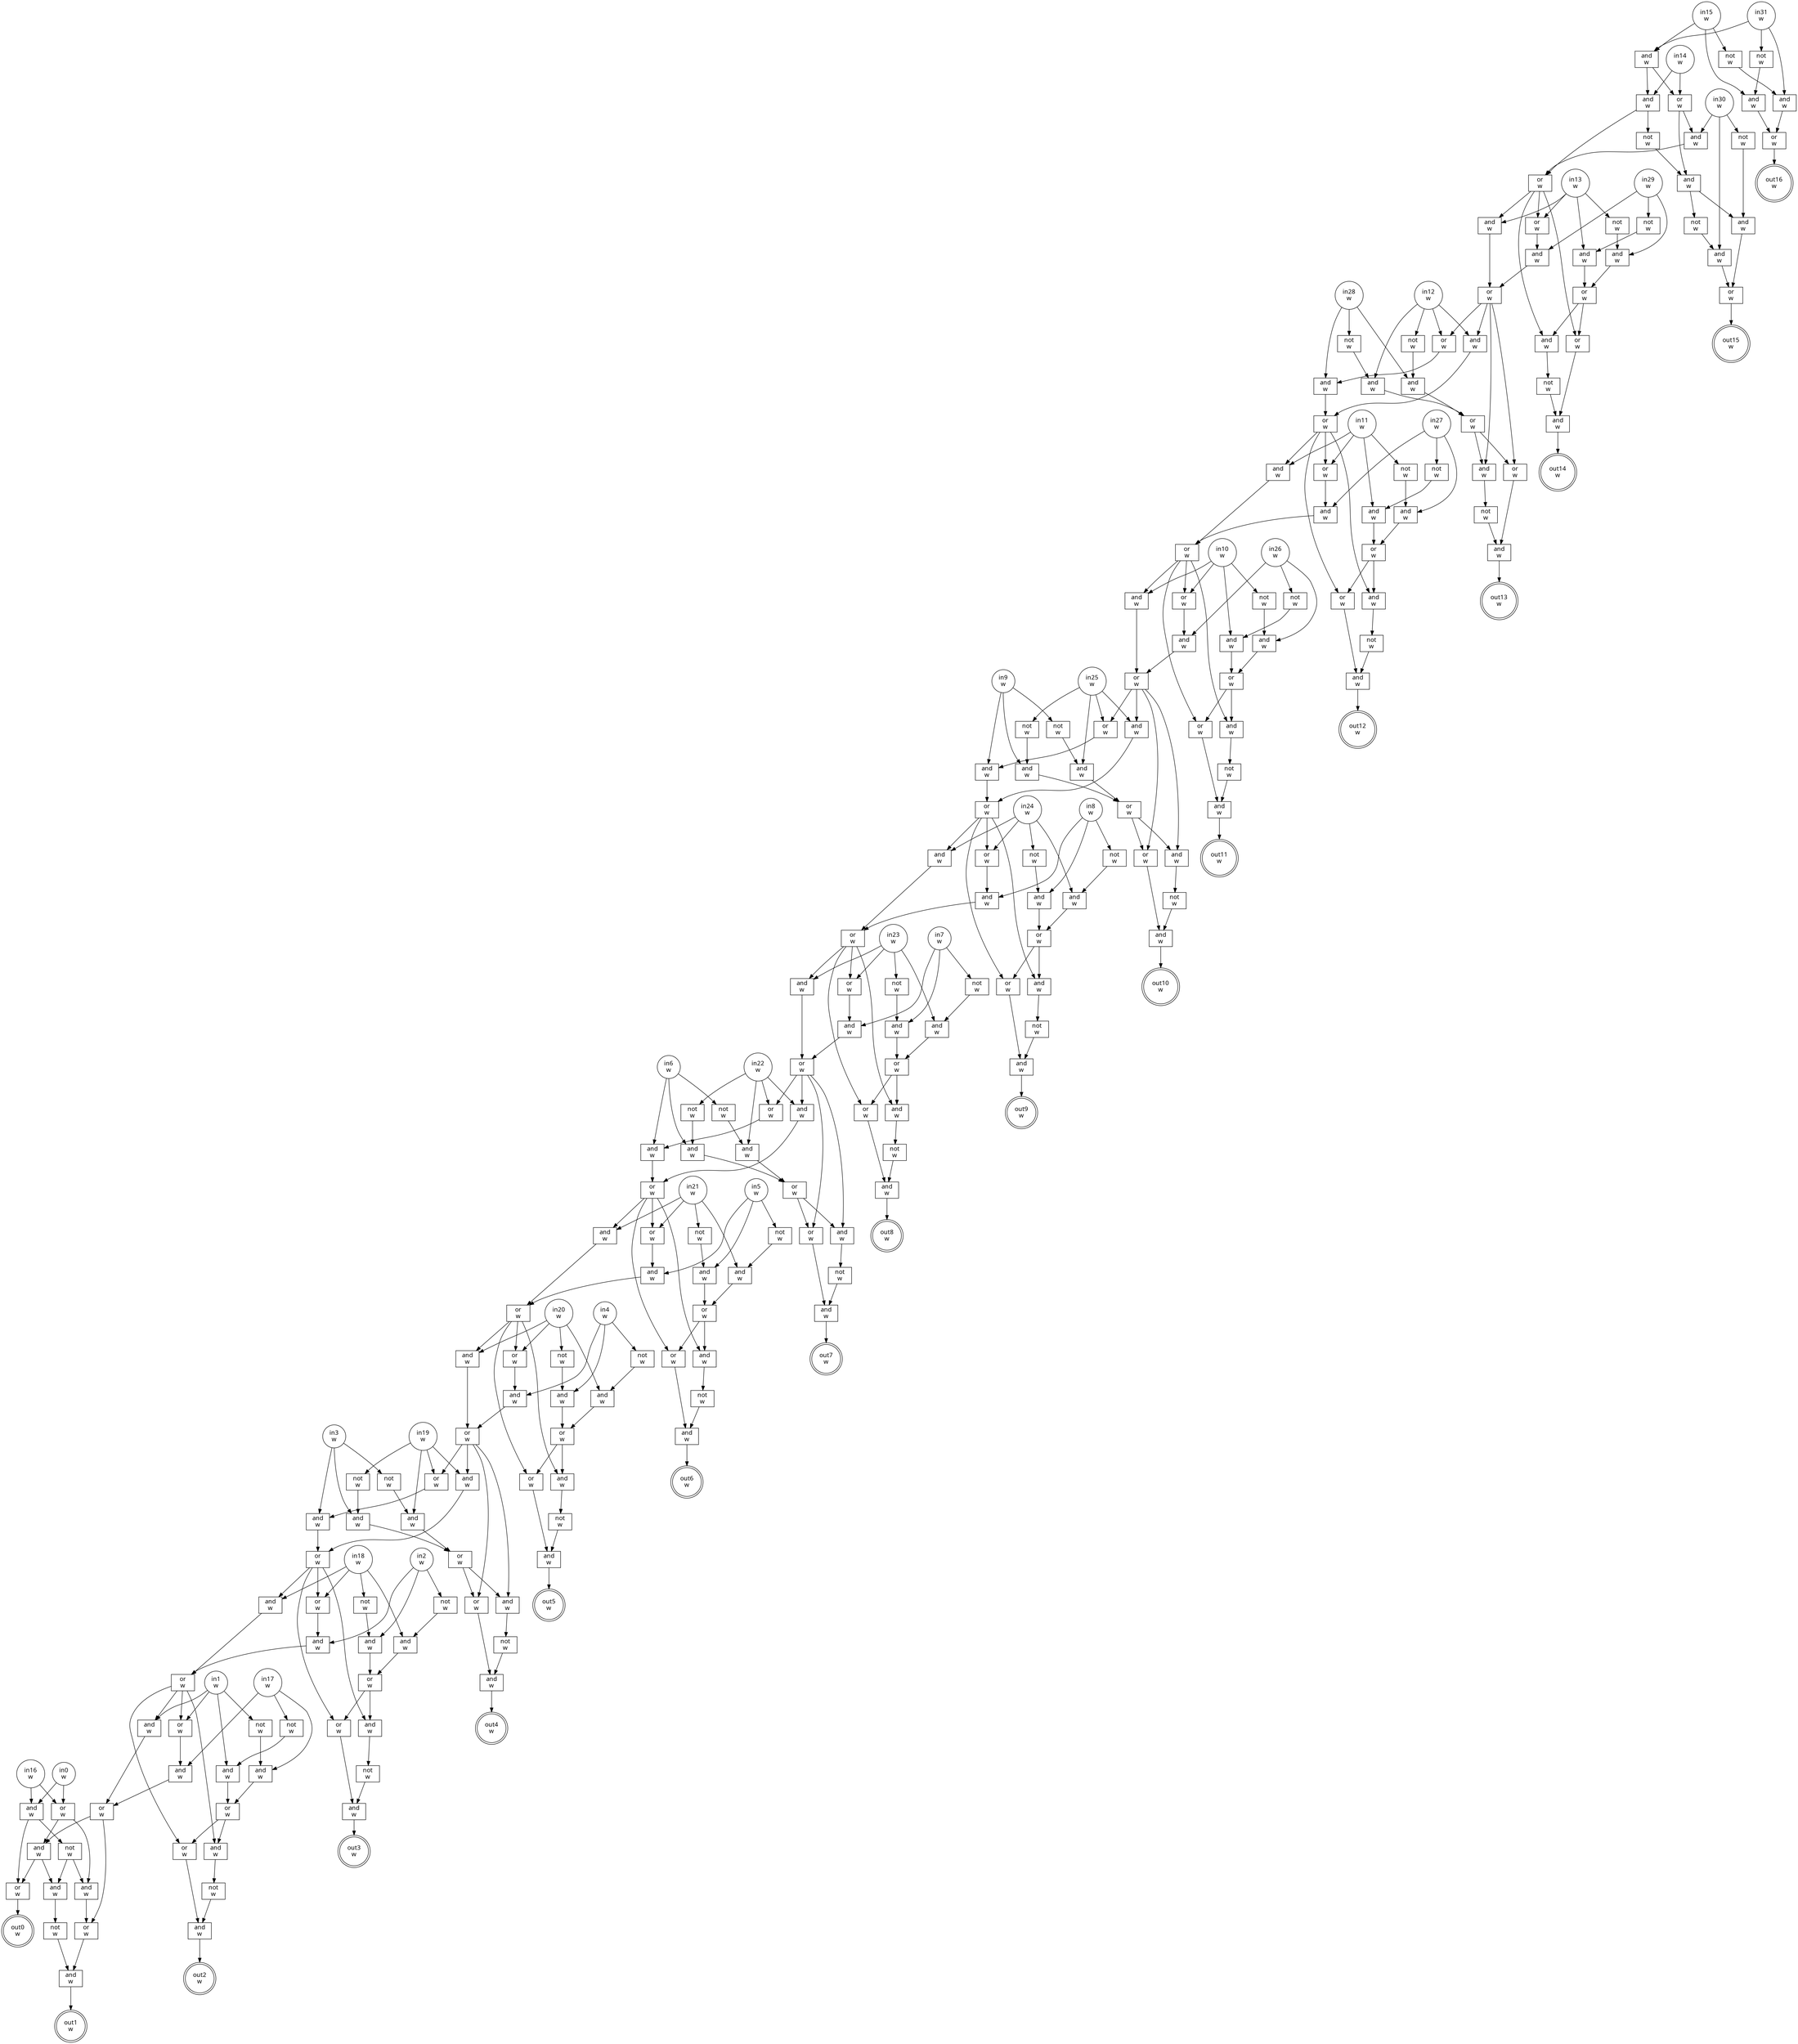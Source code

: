 digraph circuit{
	node [style = filled, fillcolor = white,shape=rect, fontname=geneva]
	g0 [label="in0\nw",shape=circle,fillcolor=white]
	g1 [label="in1\nw",shape=circle,fillcolor=white]
	g2 [label="in2\nw",shape=circle,fillcolor=white]
	g3 [label="in3\nw",shape=circle,fillcolor=white]
	g4 [label="in4\nw",shape=circle,fillcolor=white]
	g5 [label="in5\nw",shape=circle,fillcolor=white]
	g6 [label="in6\nw",shape=circle,fillcolor=white]
	g7 [label="in7\nw",shape=circle,fillcolor=white]
	g8 [label="in8\nw",shape=circle,fillcolor=white]
	g9 [label="in9\nw",shape=circle,fillcolor=white]
	g10 [label="in10\nw",shape=circle,fillcolor=white]
	g11 [label="in11\nw",shape=circle,fillcolor=white]
	g12 [label="in12\nw",shape=circle,fillcolor=white]
	g13 [label="in13\nw",shape=circle,fillcolor=white]
	g14 [label="in14\nw",shape=circle,fillcolor=white]
	g15 [label="in15\nw",shape=circle,fillcolor=white]
	g16 [label="in16\nw",shape=circle,fillcolor=white]
	g17 [label="in17\nw",shape=circle,fillcolor=white]
	g18 [label="in18\nw",shape=circle,fillcolor=white]
	g19 [label="in19\nw",shape=circle,fillcolor=white]
	g20 [label="in20\nw",shape=circle,fillcolor=white]
	g21 [label="in21\nw",shape=circle,fillcolor=white]
	g22 [label="in22\nw",shape=circle,fillcolor=white]
	g23 [label="in23\nw",shape=circle,fillcolor=white]
	g24 [label="in24\nw",shape=circle,fillcolor=white]
	g25 [label="in25\nw",shape=circle,fillcolor=white]
	g26 [label="in26\nw",shape=circle,fillcolor=white]
	g27 [label="in27\nw",shape=circle,fillcolor=white]
	g28 [label="in28\nw",shape=circle,fillcolor=white]
	g29 [label="in29\nw",shape=circle,fillcolor=white]
	g30 [label="in30\nw",shape=circle,fillcolor=white]
	g31 [label="in31\nw",shape=circle,fillcolor=white]
	g32 [label="not\nw",fillcolor=white]
	g33 [label="not\nw",fillcolor=white]
	g34 [label="not\nw",fillcolor=white]
	g35 [label="not\nw",fillcolor=white]
	g36 [label="not\nw",fillcolor=white]
	g37 [label="not\nw",fillcolor=white]
	g38 [label="not\nw",fillcolor=white]
	g39 [label="not\nw",fillcolor=white]
	g40 [label="not\nw",fillcolor=white]
	g41 [label="not\nw",fillcolor=white]
	g42 [label="not\nw",fillcolor=white]
	g43 [label="not\nw",fillcolor=white]
	g44 [label="not\nw",fillcolor=white]
	g45 [label="not\nw",fillcolor=white]
	g46 [label="not\nw",fillcolor=white]
	g47 [label="and\nw",fillcolor=white]
	g48 [label="and\nw",fillcolor=white]
	g49 [label="not\nw",fillcolor=white]
	g50 [label="and\nw",fillcolor=white]
	g51 [label="or\nw",fillcolor=white]
	g52 [label="and\nw",fillcolor=white]
	g53 [label="not\nw",fillcolor=white]
	g54 [label="or\nw",fillcolor=white]
	g55 [label="and\nw",fillcolor=white]
	g56 [label="and\nw",fillcolor=white]
	g57 [label="not\nw",fillcolor=white]
	g58 [label="and\nw",fillcolor=white]
	g59 [label="or\nw",fillcolor=white]
	g60 [label="and\nw",fillcolor=white]
	g61 [label="or\nw",fillcolor=white]
	g62 [label="and\nw",fillcolor=white]
	g63 [label="or\nw",fillcolor=white]
	g64 [label="and\nw",fillcolor=white]
	g65 [label="and\nw",fillcolor=white]
	g66 [label="or\nw",fillcolor=white]
	g67 [label="not\nw",fillcolor=white]
	g68 [label="and\nw",fillcolor=white]
	g69 [label="or\nw",fillcolor=white]
	g70 [label="and\nw",fillcolor=white]
	g71 [label="not\nw",fillcolor=white]
	g72 [label="or\nw",fillcolor=white]
	g73 [label="and\nw",fillcolor=white]
	g74 [label="and\nw",fillcolor=white]
	g75 [label="or\nw",fillcolor=white]
	g76 [label="and\nw",fillcolor=white]
	g77 [label="and\nw",fillcolor=white]
	g78 [label="or\nw",fillcolor=white]
	g79 [label="not\nw",fillcolor=white]
	g80 [label="and\nw",fillcolor=white]
	g81 [label="or\nw",fillcolor=white]
	g82 [label="and\nw",fillcolor=white]
	g83 [label="not\nw",fillcolor=white]
	g84 [label="or\nw",fillcolor=white]
	g85 [label="and\nw",fillcolor=white]
	g86 [label="and\nw",fillcolor=white]
	g87 [label="or\nw",fillcolor=white]
	g88 [label="and\nw",fillcolor=white]
	g89 [label="and\nw",fillcolor=white]
	g90 [label="or\nw",fillcolor=white]
	g91 [label="not\nw",fillcolor=white]
	g92 [label="and\nw",fillcolor=white]
	g93 [label="or\nw",fillcolor=white]
	g94 [label="and\nw",fillcolor=white]
	g95 [label="not\nw",fillcolor=white]
	g96 [label="or\nw",fillcolor=white]
	g97 [label="and\nw",fillcolor=white]
	g98 [label="and\nw",fillcolor=white]
	g99 [label="or\nw",fillcolor=white]
	g100 [label="and\nw",fillcolor=white]
	g101 [label="and\nw",fillcolor=white]
	g102 [label="or\nw",fillcolor=white]
	g103 [label="or\nw",fillcolor=white]
	g104 [label="and\nw",fillcolor=white]
	g105 [label="not\nw",fillcolor=white]
	g106 [label="and\nw",fillcolor=white]
	g107 [label="or\nw",fillcolor=white]
	g108 [label="and\nw",fillcolor=white]
	g109 [label="not\nw",fillcolor=white]
	g110 [label="or\nw",fillcolor=white]
	g111 [label="and\nw",fillcolor=white]
	g112 [label="and\nw",fillcolor=white]
	g113 [label="and\nw",fillcolor=white]
	g114 [label="or\nw",fillcolor=white]
	g115 [label="or\nw",fillcolor=white]
	g116 [label="and\nw",fillcolor=white]
	g117 [label="not\nw",fillcolor=white]
	g118 [label="and\nw",fillcolor=white]
	g119 [label="or\nw",fillcolor=white]
	g120 [label="and\nw",fillcolor=white]
	g121 [label="not\nw",fillcolor=white]
	g122 [label="or\nw",fillcolor=white]
	g123 [label="and\nw",fillcolor=white]
	g124 [label="and\nw",fillcolor=white]
	g125 [label="and\nw",fillcolor=white]
	g126 [label="or\nw",fillcolor=white]
	g127 [label="or\nw",fillcolor=white]
	g128 [label="and\nw",fillcolor=white]
	g129 [label="not\nw",fillcolor=white]
	g130 [label="and\nw",fillcolor=white]
	g131 [label="or\nw",fillcolor=white]
	g132 [label="and\nw",fillcolor=white]
	g133 [label="not\nw",fillcolor=white]
	g134 [label="or\nw",fillcolor=white]
	g135 [label="and\nw",fillcolor=white]
	g136 [label="and\nw",fillcolor=white]
	g137 [label="and\nw",fillcolor=white]
	g138 [label="or\nw",fillcolor=white]
	g139 [label="or\nw",fillcolor=white]
	g140 [label="and\nw",fillcolor=white]
	g141 [label="not\nw",fillcolor=white]
	g142 [label="and\nw",fillcolor=white]
	g143 [label="or\nw",fillcolor=white]
	g144 [label="and\nw",fillcolor=white]
	g145 [label="not\nw",fillcolor=white]
	g146 [label="or\nw",fillcolor=white]
	g147 [label="and\nw",fillcolor=white]
	g148 [label="and\nw",fillcolor=white]
	g149 [label="and\nw",fillcolor=white]
	g150 [label="or\nw",fillcolor=white]
	g151 [label="or\nw",fillcolor=white]
	g152 [label="and\nw",fillcolor=white]
	g153 [label="not\nw",fillcolor=white]
	g154 [label="and\nw",fillcolor=white]
	g155 [label="or\nw",fillcolor=white]
	g156 [label="and\nw",fillcolor=white]
	g157 [label="not\nw",fillcolor=white]
	g158 [label="or\nw",fillcolor=white]
	g159 [label="and\nw",fillcolor=white]
	g160 [label="and\nw",fillcolor=white]
	g161 [label="and\nw",fillcolor=white]
	g162 [label="or\nw",fillcolor=white]
	g163 [label="or\nw",fillcolor=white]
	g164 [label="and\nw",fillcolor=white]
	g165 [label="not\nw",fillcolor=white]
	g166 [label="and\nw",fillcolor=white]
	g167 [label="or\nw",fillcolor=white]
	g168 [label="and\nw",fillcolor=white]
	g169 [label="not\nw",fillcolor=white]
	g170 [label="or\nw",fillcolor=white]
	g171 [label="and\nw",fillcolor=white]
	g172 [label="and\nw",fillcolor=white]
	g173 [label="and\nw",fillcolor=white]
	g174 [label="or\nw",fillcolor=white]
	g175 [label="or\nw",fillcolor=white]
	g176 [label="and\nw",fillcolor=white]
	g177 [label="not\nw",fillcolor=white]
	g178 [label="and\nw",fillcolor=white]
	g179 [label="or\nw",fillcolor=white]
	g180 [label="and\nw",fillcolor=white]
	g181 [label="not\nw",fillcolor=white]
	g182 [label="or\nw",fillcolor=white]
	g183 [label="and\nw",fillcolor=white]
	g184 [label="and\nw",fillcolor=white]
	g185 [label="and\nw",fillcolor=white]
	g186 [label="or\nw",fillcolor=white]
	g187 [label="or\nw",fillcolor=white]
	g188 [label="and\nw",fillcolor=white]
	g189 [label="not\nw",fillcolor=white]
	g190 [label="and\nw",fillcolor=white]
	g191 [label="or\nw",fillcolor=white]
	g192 [label="and\nw",fillcolor=white]
	g193 [label="not\nw",fillcolor=white]
	g194 [label="or\nw",fillcolor=white]
	g195 [label="and\nw",fillcolor=white]
	g196 [label="and\nw",fillcolor=white]
	g197 [label="and\nw",fillcolor=white]
	g198 [label="or\nw",fillcolor=white]
	g199 [label="not\nw",fillcolor=white]
	g200 [label="and\nw",fillcolor=white]
	g201 [label="or\nw",fillcolor=white]
	g202 [label="and\nw",fillcolor=white]
	g203 [label="not\nw",fillcolor=white]
	g204 [label="or\nw",fillcolor=white]
	g205 [label="and\nw",fillcolor=white]
	g206 [label="and\nw",fillcolor=white]
	g207 [label="or\nw",fillcolor=white]
	g208 [label="and\nw",fillcolor=white]
	g209 [label="and\nw",fillcolor=white]
	g210 [label="or\nw",fillcolor=white]
	g211 [label="not\nw",fillcolor=white]
	g212 [label="and\nw",fillcolor=white]
	g213 [label="or\nw",fillcolor=white]
	g214 [label="and\nw",fillcolor=white]
	g215 [label="not\nw",fillcolor=white]
	g216 [label="or\nw",fillcolor=white]
	g217 [label="and\nw",fillcolor=white]
	g218 [label="and\nw",fillcolor=white]
	g219 [label="not\nw",fillcolor=white]
	g220 [label="or\nw",fillcolor=white]
	g221 [label="and\nw",fillcolor=white]
	g222 [label="or\nw",fillcolor=white]
	g223 [label="and\nw",fillcolor=white]
	g224 [label="and\nw",fillcolor=white]
	g225 [label="not\nw",fillcolor=white]
	g226 [label="and\nw",fillcolor=white]
	g227 [label="or\nw",fillcolor=white]
	g228 [label="out0\nw",shape=doublecircle,fillcolor=white]
	g229 [label="out1\nw",shape=doublecircle,fillcolor=white]
	g230 [label="out2\nw",shape=doublecircle,fillcolor=white]
	g231 [label="out3\nw",shape=doublecircle,fillcolor=white]
	g232 [label="out4\nw",shape=doublecircle,fillcolor=white]
	g233 [label="out5\nw",shape=doublecircle,fillcolor=white]
	g234 [label="out6\nw",shape=doublecircle,fillcolor=white]
	g235 [label="out7\nw",shape=doublecircle,fillcolor=white]
	g236 [label="out8\nw",shape=doublecircle,fillcolor=white]
	g237 [label="out9\nw",shape=doublecircle,fillcolor=white]
	g238 [label="out10\nw",shape=doublecircle,fillcolor=white]
	g239 [label="out11\nw",shape=doublecircle,fillcolor=white]
	g240 [label="out12\nw",shape=doublecircle,fillcolor=white]
	g241 [label="out13\nw",shape=doublecircle,fillcolor=white]
	g242 [label="out14\nw",shape=doublecircle,fillcolor=white]
	g243 [label="out15\nw",shape=doublecircle,fillcolor=white]
	g244 [label="out16\nw",shape=doublecircle,fillcolor=white]
	edge [fontname=Geneva,fontcolor=forestgreen]
	g0->g218
	g0->g220
	g1->g206
	g1->g207
	g1->g209
	g1->g211
	g2->g196
	g2->g197
	g2->g199
	g3->g184
	g3->g185
	g3->g189
	g4->g172
	g4->g173
	g4->g177
	g5->g160
	g5->g161
	g5->g165
	g6->g148
	g6->g149
	g6->g153
	g7->g136
	g7->g137
	g7->g141
	g8->g124
	g8->g125
	g8->g129
	g9->g112
	g9->g113
	g9->g117
	g10->g98
	g10->g99
	g10->g101
	g10->g105
	g11->g86
	g11->g87
	g11->g89
	g11->g91
	g12->g74
	g12->g75
	g12->g77
	g12->g79
	g13->g62
	g13->g63
	g13->g65
	g13->g67
	g14->g52
	g14->g54
	g15->g47
	g15->g48
	g15->g49
	g16->g218
	g16->g220
	g17->g46
	g17->g208
	g17->g212
	g18->g45
	g18->g187
	g18->g188
	g18->g200
	g19->g44
	g19->g175
	g19->g176
	g19->g190
	g20->g43
	g20->g163
	g20->g164
	g20->g178
	g21->g42
	g21->g151
	g21->g152
	g21->g166
	g22->g41
	g22->g139
	g22->g140
	g22->g154
	g23->g40
	g23->g127
	g23->g128
	g23->g142
	g24->g39
	g24->g115
	g24->g116
	g24->g130
	g25->g38
	g25->g103
	g25->g104
	g25->g118
	g26->g37
	g26->g100
	g26->g106
	g27->g36
	g27->g88
	g27->g92
	g28->g35
	g28->g76
	g28->g80
	g29->g34
	g29->g64
	g29->g68
	g30->g33
	g30->g58
	g30->g60
	g31->g32
	g31->g48
	g31->g50
	g32->g47
	g33->g56
	g34->g62
	g35->g74
	g36->g86
	g37->g98
	g38->g112
	g39->g124
	g40->g136
	g41->g148
	g42->g160
	g43->g172
	g44->g184
	g45->g196
	g46->g206
	g47->g51
	g48->g52
	g48->g54
	g49->g50
	g50->g51
	g51->g244
	g52->g53
	g52->g61
	g53->g55
	g54->g55
	g54->g60
	g55->g56
	g55->g57
	g56->g59
	g57->g58
	g58->g59
	g59->g243
	g60->g61
	g61->g63
	g61->g65
	g61->g70
	g61->g72
	g62->g69
	g63->g64
	g64->g66
	g65->g66
	g66->g75
	g66->g77
	g66->g82
	g66->g84
	g67->g68
	g68->g69
	g69->g70
	g69->g72
	g70->g71
	g71->g73
	g72->g73
	g73->g242
	g74->g81
	g75->g76
	g76->g78
	g77->g78
	g78->g87
	g78->g89
	g78->g94
	g78->g96
	g79->g80
	g80->g81
	g81->g82
	g81->g84
	g82->g83
	g83->g85
	g84->g85
	g85->g241
	g86->g93
	g87->g88
	g88->g90
	g89->g90
	g90->g99
	g90->g101
	g90->g108
	g90->g110
	g91->g92
	g92->g93
	g93->g94
	g93->g96
	g94->g95
	g95->g97
	g96->g97
	g97->g240
	g98->g107
	g99->g100
	g100->g102
	g101->g102
	g102->g103
	g102->g104
	g102->g120
	g102->g122
	g103->g113
	g104->g114
	g105->g106
	g106->g107
	g107->g108
	g107->g110
	g108->g109
	g109->g111
	g110->g111
	g111->g239
	g112->g119
	g113->g114
	g114->g115
	g114->g116
	g114->g132
	g114->g134
	g115->g125
	g116->g126
	g117->g118
	g118->g119
	g119->g120
	g119->g122
	g120->g121
	g121->g123
	g122->g123
	g123->g238
	g124->g131
	g125->g126
	g126->g127
	g126->g128
	g126->g144
	g126->g146
	g127->g137
	g128->g138
	g129->g130
	g130->g131
	g131->g132
	g131->g134
	g132->g133
	g133->g135
	g134->g135
	g135->g237
	g136->g143
	g137->g138
	g138->g139
	g138->g140
	g138->g156
	g138->g158
	g139->g149
	g140->g150
	g141->g142
	g142->g143
	g143->g144
	g143->g146
	g144->g145
	g145->g147
	g146->g147
	g147->g236
	g148->g155
	g149->g150
	g150->g151
	g150->g152
	g150->g168
	g150->g170
	g151->g161
	g152->g162
	g153->g154
	g154->g155
	g155->g156
	g155->g158
	g156->g157
	g157->g159
	g158->g159
	g159->g235
	g160->g167
	g161->g162
	g162->g163
	g162->g164
	g162->g180
	g162->g182
	g163->g173
	g164->g174
	g165->g166
	g166->g167
	g167->g168
	g167->g170
	g168->g169
	g169->g171
	g170->g171
	g171->g234
	g172->g179
	g173->g174
	g174->g175
	g174->g176
	g174->g192
	g174->g194
	g175->g185
	g176->g186
	g177->g178
	g178->g179
	g179->g180
	g179->g182
	g180->g181
	g181->g183
	g182->g183
	g183->g233
	g184->g191
	g185->g186
	g186->g187
	g186->g188
	g186->g202
	g186->g204
	g187->g197
	g188->g198
	g189->g190
	g190->g191
	g191->g192
	g191->g194
	g192->g193
	g193->g195
	g194->g195
	g195->g232
	g196->g201
	g197->g198
	g198->g207
	g198->g209
	g198->g214
	g198->g216
	g199->g200
	g200->g201
	g201->g202
	g201->g204
	g202->g203
	g203->g205
	g204->g205
	g205->g231
	g206->g213
	g207->g208
	g208->g210
	g209->g210
	g210->g222
	g210->g223
	g211->g212
	g212->g213
	g213->g214
	g213->g216
	g214->g215
	g215->g217
	g216->g217
	g217->g230
	g218->g219
	g218->g227
	g219->g221
	g219->g224
	g220->g221
	g220->g223
	g221->g222
	g222->g226
	g223->g224
	g223->g227
	g224->g225
	g225->g226
	g226->g229
	g227->g228
}